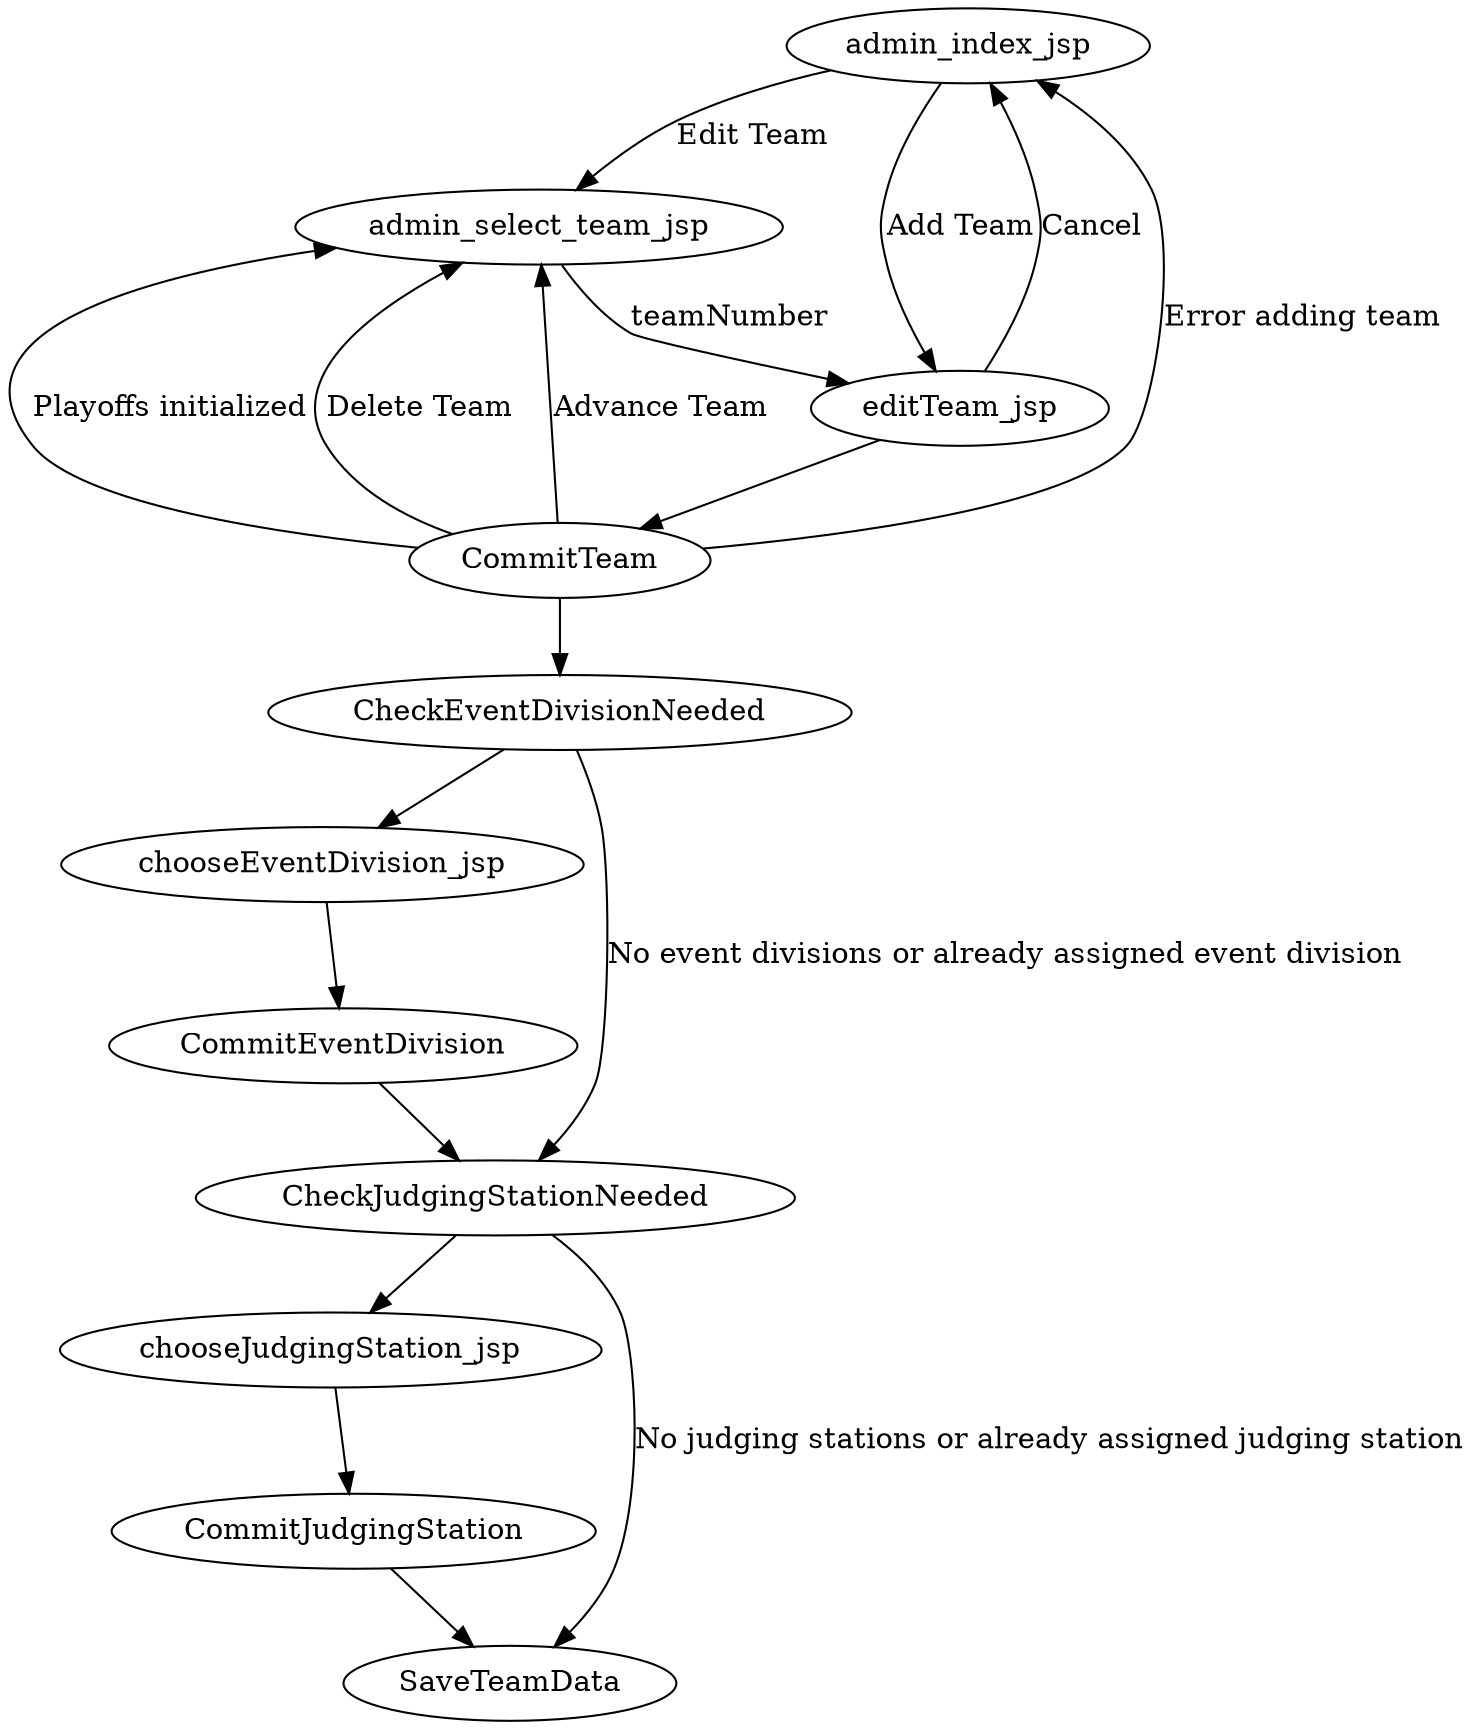 digraph edit_team {

admin_index_jsp -> admin_select_team_jsp [label="Edit Team"];

admin_index_jsp -> editTeam_jsp [label="Add Team"];

admin_select_team_jsp -> editTeam_jsp [label="teamNumber"];

editTeam_jsp -> CommitTeam;

editTeam_jsp -> admin_index_jsp [label="Cancel"];

CommitTeam -> admin_select_team_jsp [label="Delete Team"];

CommitTeam -> admin_select_team_jsp [label="Advance Team"];

CommitTeam -> admin_select_team_jsp [label="Playoffs initialized"];

CommitTeam -> admin_index_jsp [label="Error adding team"];

CommitTeam -> CheckEventDivisionNeeded;

CheckEventDivisionNeeded -> chooseEventDivision_jsp;

chooseEventDivision_jsp -> CommitEventDivision;

CommitEventDivision -> CheckJudgingStationNeeded;

CheckEventDivisionNeeded -> CheckJudgingStationNeeded [label="No event divisions or already assigned event division"];

CheckJudgingStationNeeded -> chooseJudgingStation_jsp;

CheckJudgingStationNeeded -> SaveTeamData [label="No judging stations or already assigned judging station"];

chooseJudgingStation_jsp -> CommitJudgingStation;

CommitJudgingStation -> SaveTeamData;


}
